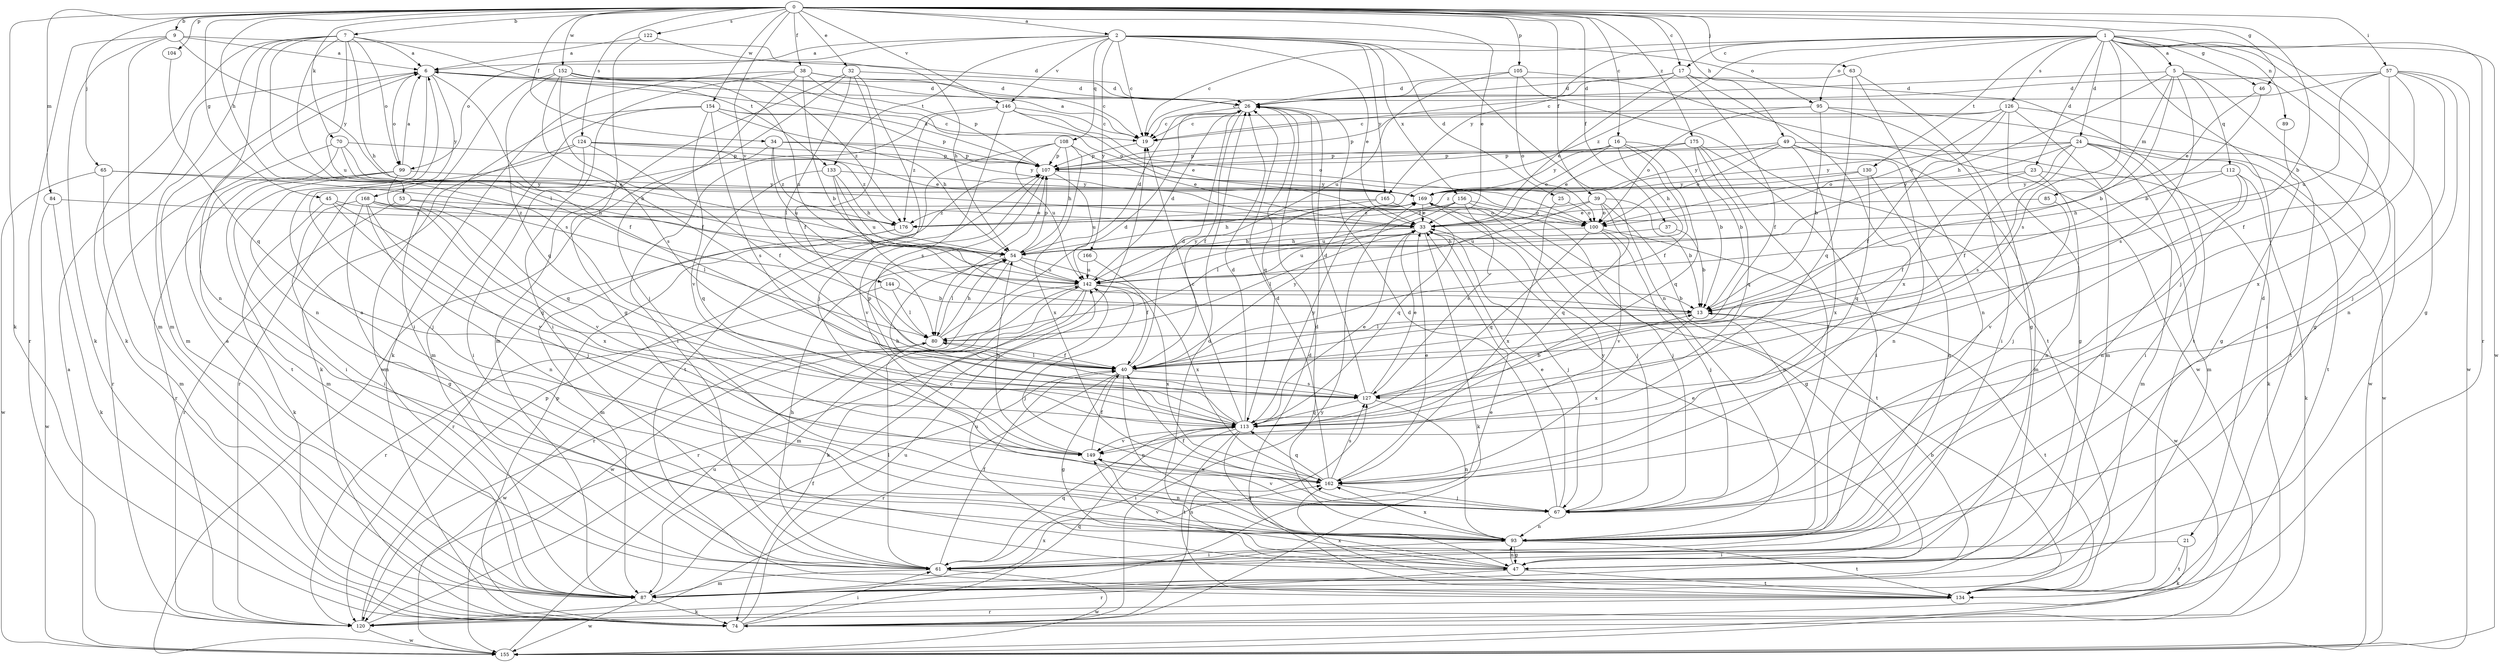 strict digraph  {
0;
1;
2;
5;
6;
7;
9;
13;
16;
17;
19;
21;
23;
24;
25;
26;
32;
33;
34;
37;
38;
39;
40;
45;
46;
47;
49;
53;
54;
57;
61;
63;
65;
67;
70;
74;
80;
84;
85;
87;
89;
93;
95;
99;
100;
104;
105;
107;
108;
112;
113;
120;
122;
124;
126;
127;
130;
133;
134;
142;
144;
146;
149;
152;
154;
155;
156;
162;
165;
166;
168;
169;
175;
176;
0 -> 2  [label=a];
0 -> 7  [label=b];
0 -> 9  [label=b];
0 -> 13  [label=b];
0 -> 16  [label=c];
0 -> 17  [label=c];
0 -> 32  [label=e];
0 -> 33  [label=e];
0 -> 34  [label=f];
0 -> 37  [label=f];
0 -> 38  [label=f];
0 -> 39  [label=f];
0 -> 45  [label=g];
0 -> 46  [label=g];
0 -> 49  [label=h];
0 -> 53  [label=h];
0 -> 57  [label=i];
0 -> 63  [label=j];
0 -> 65  [label=j];
0 -> 70  [label=k];
0 -> 74  [label=k];
0 -> 84  [label=m];
0 -> 104  [label=p];
0 -> 105  [label=p];
0 -> 122  [label=s];
0 -> 124  [label=s];
0 -> 144  [label=v];
0 -> 146  [label=v];
0 -> 152  [label=w];
0 -> 154  [label=w];
0 -> 175  [label=z];
1 -> 5  [label=a];
1 -> 17  [label=c];
1 -> 19  [label=c];
1 -> 21  [label=d];
1 -> 23  [label=d];
1 -> 24  [label=d];
1 -> 46  [label=g];
1 -> 47  [label=g];
1 -> 67  [label=j];
1 -> 89  [label=n];
1 -> 95  [label=o];
1 -> 120  [label=r];
1 -> 126  [label=s];
1 -> 127  [label=s];
1 -> 130  [label=t];
1 -> 155  [label=w];
1 -> 165  [label=y];
1 -> 176  [label=z];
2 -> 6  [label=a];
2 -> 19  [label=c];
2 -> 25  [label=d];
2 -> 33  [label=e];
2 -> 93  [label=n];
2 -> 95  [label=o];
2 -> 99  [label=o];
2 -> 108  [label=q];
2 -> 133  [label=t];
2 -> 146  [label=v];
2 -> 156  [label=x];
2 -> 165  [label=y];
2 -> 166  [label=y];
5 -> 13  [label=b];
5 -> 26  [label=d];
5 -> 47  [label=g];
5 -> 54  [label=h];
5 -> 61  [label=i];
5 -> 85  [label=m];
5 -> 112  [label=q];
5 -> 127  [label=s];
6 -> 26  [label=d];
6 -> 40  [label=f];
6 -> 87  [label=m];
6 -> 93  [label=n];
6 -> 99  [label=o];
6 -> 168  [label=y];
7 -> 6  [label=a];
7 -> 54  [label=h];
7 -> 74  [label=k];
7 -> 80  [label=l];
7 -> 87  [label=m];
7 -> 93  [label=n];
7 -> 99  [label=o];
7 -> 127  [label=s];
7 -> 133  [label=t];
7 -> 142  [label=u];
9 -> 6  [label=a];
9 -> 26  [label=d];
9 -> 74  [label=k];
9 -> 87  [label=m];
9 -> 120  [label=r];
9 -> 169  [label=y];
13 -> 80  [label=l];
13 -> 134  [label=t];
13 -> 162  [label=x];
16 -> 13  [label=b];
16 -> 33  [label=e];
16 -> 40  [label=f];
16 -> 54  [label=h];
16 -> 107  [label=p];
16 -> 113  [label=q];
16 -> 169  [label=y];
17 -> 19  [label=c];
17 -> 26  [label=d];
17 -> 33  [label=e];
17 -> 40  [label=f];
17 -> 134  [label=t];
17 -> 162  [label=x];
19 -> 6  [label=a];
19 -> 107  [label=p];
21 -> 61  [label=i];
21 -> 74  [label=k];
21 -> 134  [label=t];
23 -> 40  [label=f];
23 -> 87  [label=m];
23 -> 93  [label=n];
23 -> 169  [label=y];
24 -> 40  [label=f];
24 -> 61  [label=i];
24 -> 87  [label=m];
24 -> 100  [label=o];
24 -> 107  [label=p];
24 -> 127  [label=s];
24 -> 134  [label=t];
24 -> 155  [label=w];
24 -> 169  [label=y];
25 -> 100  [label=o];
25 -> 162  [label=x];
26 -> 19  [label=c];
26 -> 40  [label=f];
26 -> 113  [label=q];
32 -> 26  [label=d];
32 -> 40  [label=f];
32 -> 67  [label=j];
32 -> 80  [label=l];
32 -> 87  [label=m];
32 -> 155  [label=w];
33 -> 54  [label=h];
33 -> 67  [label=j];
33 -> 74  [label=k];
33 -> 80  [label=l];
33 -> 142  [label=u];
34 -> 67  [label=j];
34 -> 107  [label=p];
34 -> 142  [label=u];
34 -> 169  [label=y];
34 -> 176  [label=z];
37 -> 13  [label=b];
37 -> 54  [label=h];
38 -> 13  [label=b];
38 -> 19  [label=c];
38 -> 26  [label=d];
38 -> 61  [label=i];
38 -> 67  [label=j];
38 -> 74  [label=k];
38 -> 107  [label=p];
39 -> 13  [label=b];
39 -> 93  [label=n];
39 -> 100  [label=o];
39 -> 113  [label=q];
39 -> 142  [label=u];
39 -> 176  [label=z];
40 -> 26  [label=d];
40 -> 47  [label=g];
40 -> 80  [label=l];
40 -> 93  [label=n];
40 -> 120  [label=r];
40 -> 127  [label=s];
40 -> 169  [label=y];
45 -> 74  [label=k];
45 -> 113  [label=q];
45 -> 149  [label=v];
45 -> 176  [label=z];
46 -> 13  [label=b];
46 -> 33  [label=e];
47 -> 26  [label=d];
47 -> 33  [label=e];
47 -> 93  [label=n];
47 -> 120  [label=r];
47 -> 134  [label=t];
47 -> 142  [label=u];
47 -> 149  [label=v];
49 -> 74  [label=k];
49 -> 87  [label=m];
49 -> 93  [label=n];
49 -> 100  [label=o];
49 -> 107  [label=p];
49 -> 162  [label=x];
49 -> 169  [label=y];
53 -> 80  [label=l];
53 -> 100  [label=o];
53 -> 120  [label=r];
54 -> 26  [label=d];
54 -> 40  [label=f];
54 -> 80  [label=l];
54 -> 107  [label=p];
54 -> 120  [label=r];
54 -> 142  [label=u];
57 -> 19  [label=c];
57 -> 26  [label=d];
57 -> 40  [label=f];
57 -> 67  [label=j];
57 -> 93  [label=n];
57 -> 142  [label=u];
57 -> 155  [label=w];
57 -> 162  [label=x];
61 -> 40  [label=f];
61 -> 54  [label=h];
61 -> 80  [label=l];
61 -> 87  [label=m];
61 -> 113  [label=q];
61 -> 155  [label=w];
63 -> 26  [label=d];
63 -> 47  [label=g];
63 -> 93  [label=n];
63 -> 113  [label=q];
65 -> 54  [label=h];
65 -> 87  [label=m];
65 -> 155  [label=w];
65 -> 169  [label=y];
67 -> 26  [label=d];
67 -> 33  [label=e];
67 -> 40  [label=f];
67 -> 93  [label=n];
67 -> 149  [label=v];
67 -> 169  [label=y];
70 -> 33  [label=e];
70 -> 54  [label=h];
70 -> 107  [label=p];
70 -> 120  [label=r];
70 -> 134  [label=t];
74 -> 61  [label=i];
74 -> 107  [label=p];
74 -> 113  [label=q];
74 -> 127  [label=s];
74 -> 142  [label=u];
74 -> 169  [label=y];
80 -> 26  [label=d];
80 -> 40  [label=f];
80 -> 54  [label=h];
80 -> 155  [label=w];
84 -> 74  [label=k];
84 -> 155  [label=w];
84 -> 176  [label=z];
85 -> 33  [label=e];
85 -> 149  [label=v];
87 -> 6  [label=a];
87 -> 13  [label=b];
87 -> 33  [label=e];
87 -> 40  [label=f];
87 -> 74  [label=k];
87 -> 155  [label=w];
87 -> 162  [label=x];
89 -> 47  [label=g];
93 -> 6  [label=a];
93 -> 26  [label=d];
93 -> 47  [label=g];
93 -> 61  [label=i];
93 -> 134  [label=t];
93 -> 162  [label=x];
95 -> 13  [label=b];
95 -> 19  [label=c];
95 -> 61  [label=i];
95 -> 100  [label=o];
95 -> 155  [label=w];
99 -> 6  [label=a];
99 -> 61  [label=i];
99 -> 87  [label=m];
99 -> 113  [label=q];
99 -> 120  [label=r];
99 -> 169  [label=y];
100 -> 54  [label=h];
100 -> 67  [label=j];
100 -> 113  [label=q];
100 -> 149  [label=v];
100 -> 155  [label=w];
104 -> 113  [label=q];
105 -> 26  [label=d];
105 -> 100  [label=o];
105 -> 134  [label=t];
105 -> 142  [label=u];
105 -> 155  [label=w];
107 -> 6  [label=a];
107 -> 80  [label=l];
107 -> 142  [label=u];
107 -> 149  [label=v];
107 -> 169  [label=y];
108 -> 33  [label=e];
108 -> 54  [label=h];
108 -> 107  [label=p];
108 -> 134  [label=t];
108 -> 142  [label=u];
108 -> 162  [label=x];
112 -> 54  [label=h];
112 -> 67  [label=j];
112 -> 74  [label=k];
112 -> 93  [label=n];
112 -> 169  [label=y];
113 -> 19  [label=c];
113 -> 26  [label=d];
113 -> 33  [label=e];
113 -> 47  [label=g];
113 -> 54  [label=h];
113 -> 61  [label=i];
113 -> 107  [label=p];
113 -> 134  [label=t];
113 -> 149  [label=v];
113 -> 169  [label=y];
120 -> 19  [label=c];
120 -> 107  [label=p];
120 -> 155  [label=w];
122 -> 6  [label=a];
122 -> 47  [label=g];
122 -> 54  [label=h];
124 -> 33  [label=e];
124 -> 40  [label=f];
124 -> 61  [label=i];
124 -> 87  [label=m];
124 -> 107  [label=p];
124 -> 120  [label=r];
124 -> 176  [label=z];
126 -> 19  [label=c];
126 -> 40  [label=f];
126 -> 47  [label=g];
126 -> 87  [label=m];
126 -> 100  [label=o];
126 -> 107  [label=p];
126 -> 134  [label=t];
127 -> 13  [label=b];
127 -> 26  [label=d];
127 -> 33  [label=e];
127 -> 93  [label=n];
127 -> 113  [label=q];
130 -> 93  [label=n];
130 -> 113  [label=q];
130 -> 169  [label=y];
130 -> 176  [label=z];
133 -> 13  [label=b];
133 -> 54  [label=h];
133 -> 113  [label=q];
133 -> 142  [label=u];
133 -> 169  [label=y];
134 -> 26  [label=d];
134 -> 120  [label=r];
134 -> 162  [label=x];
142 -> 13  [label=b];
142 -> 26  [label=d];
142 -> 67  [label=j];
142 -> 74  [label=k];
142 -> 87  [label=m];
142 -> 120  [label=r];
142 -> 155  [label=w];
142 -> 162  [label=x];
142 -> 169  [label=y];
144 -> 13  [label=b];
144 -> 80  [label=l];
144 -> 120  [label=r];
146 -> 19  [label=c];
146 -> 33  [label=e];
146 -> 61  [label=i];
146 -> 100  [label=o];
146 -> 127  [label=s];
146 -> 176  [label=z];
149 -> 40  [label=f];
149 -> 54  [label=h];
149 -> 93  [label=n];
149 -> 162  [label=x];
152 -> 26  [label=d];
152 -> 40  [label=f];
152 -> 61  [label=i];
152 -> 100  [label=o];
152 -> 113  [label=q];
152 -> 127  [label=s];
152 -> 142  [label=u];
152 -> 176  [label=z];
154 -> 19  [label=c];
154 -> 54  [label=h];
154 -> 74  [label=k];
154 -> 87  [label=m];
154 -> 107  [label=p];
154 -> 127  [label=s];
154 -> 149  [label=v];
155 -> 6  [label=a];
155 -> 142  [label=u];
156 -> 67  [label=j];
156 -> 80  [label=l];
156 -> 100  [label=o];
156 -> 127  [label=s];
156 -> 142  [label=u];
156 -> 176  [label=z];
162 -> 26  [label=d];
162 -> 33  [label=e];
162 -> 67  [label=j];
162 -> 113  [label=q];
162 -> 127  [label=s];
165 -> 54  [label=h];
165 -> 113  [label=q];
165 -> 176  [label=z];
166 -> 142  [label=u];
166 -> 162  [label=x];
168 -> 33  [label=e];
168 -> 47  [label=g];
168 -> 61  [label=i];
168 -> 67  [label=j];
168 -> 93  [label=n];
168 -> 149  [label=v];
168 -> 162  [label=x];
169 -> 33  [label=e];
169 -> 47  [label=g];
169 -> 67  [label=j];
169 -> 134  [label=t];
175 -> 13  [label=b];
175 -> 33  [label=e];
175 -> 61  [label=i];
175 -> 67  [label=j];
175 -> 107  [label=p];
175 -> 113  [label=q];
176 -> 87  [label=m];
176 -> 120  [label=r];
}
